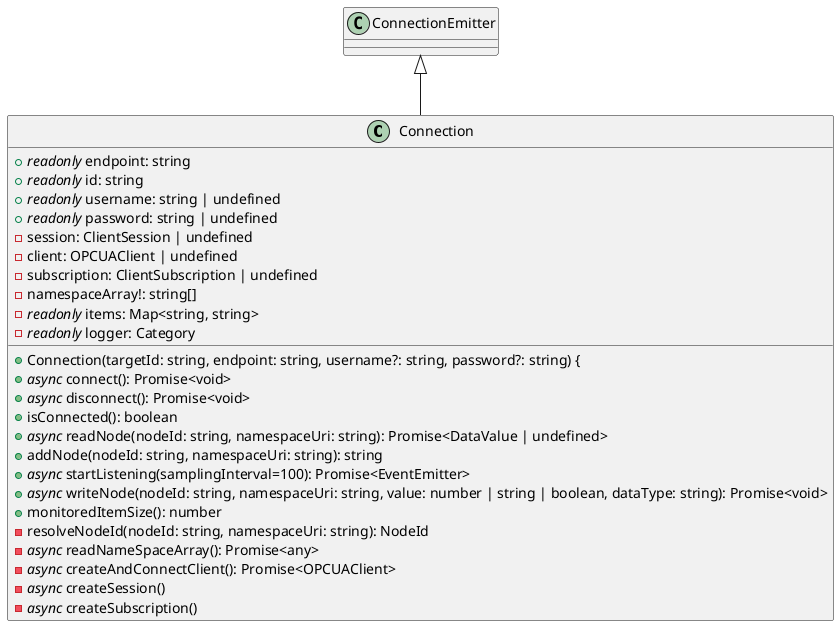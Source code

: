 /*
 * MIT License
 *
 * Copyright (c) 2021 P2O-Lab <p2o-lab@mailbox.tu-dresden.de>,
 * Chair for Process Control Systems, Technische Universität Dresden
 *
 * Permission is hereby granted, free of charge, to any person obtaining a copy
 * of this software and associated documentation files (the "Software"), to deal
 * in the Software without restriction, including without limitation the rights
 * to use, copy, modify, merge, publish, distribute, sublicense, and/or sell
 * copies of the Software, and to permit persons to whom the Software is
 * furnished to do so, subject to the following conditions:
 *
 * The above copyright notice and this permission notice shall be included in all
 * copies or substantial portions of the Software.
 *
 * THE SOFTWARE IS PROVIDED "AS IS", WITHOUT WARRANTY OF ANY KIND, EXPRESS OR
 * IMPLIED, INCLUDING BUT NOT LIMITED TO THE WARRANTIES OF MERCHANTABILITY,
 * FITNESS FOR A PARTICULAR PURPOSE AND NONINFRINGEMENT. IN NO EVENT SHALL THE
 * AUTHORS OR COPYRIGHT HOLDERS BE LIABLE FOR ANY CLAIM, DAMAGES OR OTHER
 * LIABILITY, WHETHER IN AN ACTION OF CONTRACT, TORT OR OTHERWISE, ARISING FROM,
 * OUT OF OR IN CONNECTION WITH THE SOFTWARE OR THE USE OR OTHER DEALINGS IN THE
 * SOFTWARE.
 */
 
@startuml
'https://plantuml.com/class-diagram

class Connection{
	+ //readonly// endpoint: string
	+ //readonly// id: string
	+ //readonly// username: string | undefined
    + //readonly// password: string | undefined
	- session: ClientSession | undefined
	- client: OPCUAClient | undefined
	- subscription: ClientSubscription | undefined
	- namespaceArray!: string[]
	- //readonly// items: Map<string, string>
	- //readonly// logger: Category

	+ Connection(targetId: string, endpoint: string, username?: string, password?: string) {
	+ //async// connect(): Promise<void>
    + //async// disconnect(): Promise<void>
    + isConnected(): boolean
    + //async// readNode(nodeId: string, namespaceUri: string): Promise<DataValue | undefined>
    + addNode(nodeId: string, namespaceUri: string): string
    + //async// startListening(samplingInterval=100): Promise<EventEmitter>
    + //async// writeNode(nodeId: string, namespaceUri: string, value: number | string | boolean, dataType: string): Promise<void>
    + monitoredItemSize(): number
    - resolveNodeId(nodeId: string, namespaceUri: string): NodeId
    - //async// readNameSpaceArray(): Promise<any>
    - //async// createAndConnectClient(): Promise<OPCUAClient>
    - //async// createSession()
    - //async// createSubscription()
}
ConnectionEmitter <|-- Connection

@enduml


